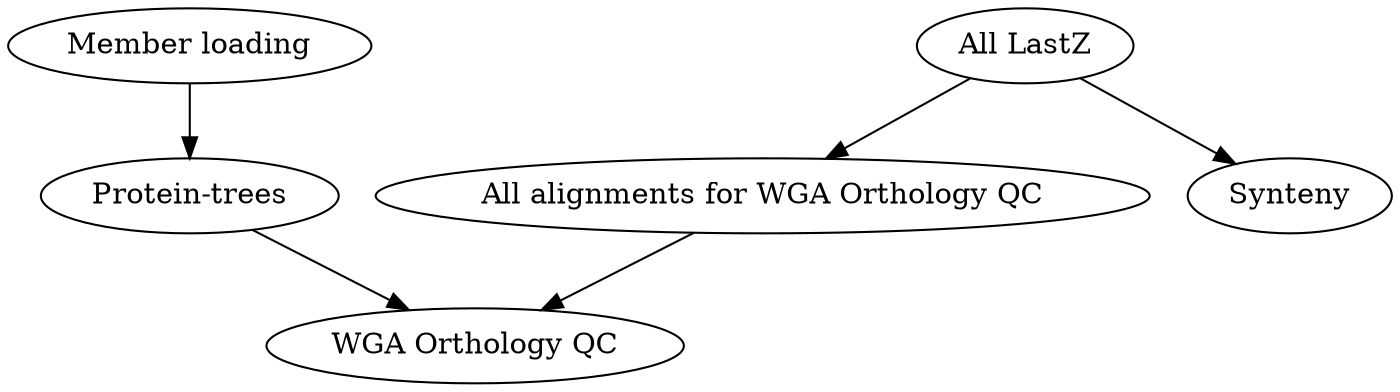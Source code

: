 digraph "EG_release" {
    "Member loading" -> "Protein-trees";
    "Protein-trees" -> "WGA Orthology QC";
    "All LastZ" -> {"All alignments for WGA Orthology QC", "Synteny"};
    "All alignments for WGA Orthology QC" -> "WGA Orthology QC";
    {rank = same; "All LastZ"; "Member loading"; }
}

